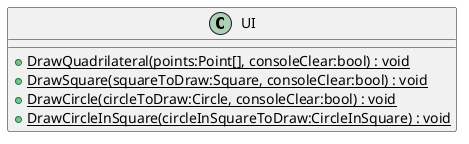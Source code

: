 @startuml
class UI {
    + {static} DrawQuadrilateral(points:Point[], consoleClear:bool) : void
    + {static} DrawSquare(squareToDraw:Square, consoleClear:bool) : void
    + {static} DrawCircle(circleToDraw:Circle, consoleClear:bool) : void
    + {static} DrawCircleInSquare(circleInSquareToDraw:CircleInSquare) : void
}
@enduml
